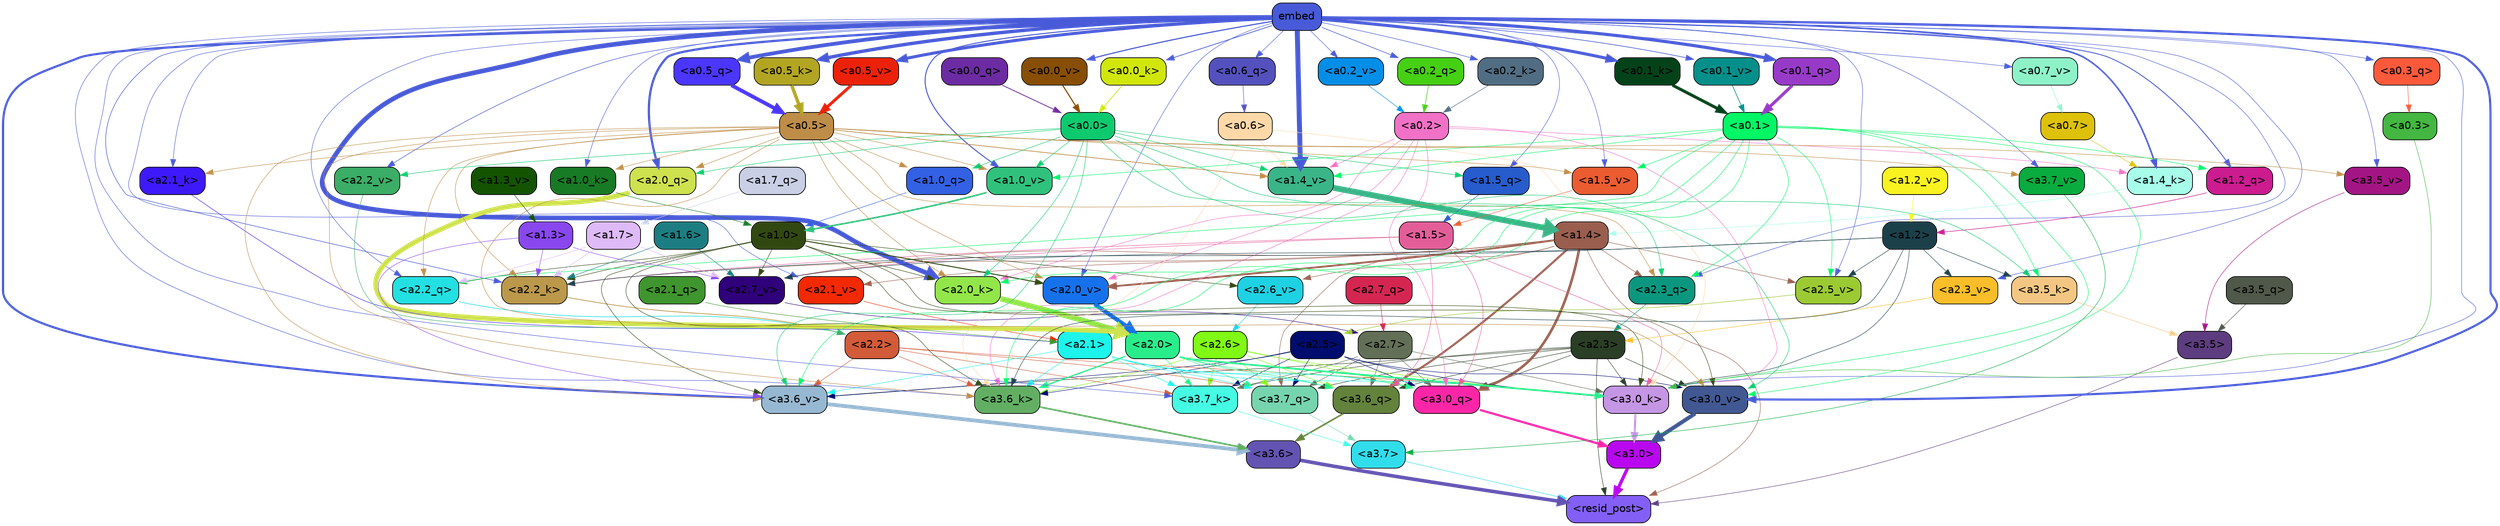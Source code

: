strict digraph "" {
	graph [bgcolor=transparent,
		layout=dot,
		overlap=false,
		splines=true
	];
	"<a3.7>"	[color=black,
		fillcolor="#31ddeb",
		fontname=Helvetica,
		shape=box,
		style="filled, rounded"];
	"<resid_post>"	[color=black,
		fillcolor="#835ff5",
		fontname=Helvetica,
		shape=box,
		style="filled, rounded"];
	"<a3.7>" -> "<resid_post>"	[color="#31ddeb",
		penwidth=0.6];
	"<a3.6>"	[color=black,
		fillcolor="#6353b2",
		fontname=Helvetica,
		shape=box,
		style="filled, rounded"];
	"<a3.6>" -> "<resid_post>"	[color="#6353b2",
		penwidth=4.646730065345764];
	"<a3.5>"	[color=black,
		fillcolor="#5d3d7f",
		fontname=Helvetica,
		shape=box,
		style="filled, rounded"];
	"<a3.5>" -> "<resid_post>"	[color="#5d3d7f",
		penwidth=0.6];
	"<a3.0>"	[color=black,
		fillcolor="#b908ef",
		fontname=Helvetica,
		shape=box,
		style="filled, rounded"];
	"<a3.0>" -> "<resid_post>"	[color="#b908ef",
		penwidth=4.323132634162903];
	"<a2.3>"	[color=black,
		fillcolor="#2b3e26",
		fontname=Helvetica,
		shape=box,
		style="filled, rounded"];
	"<a2.3>" -> "<resid_post>"	[color="#2b3e26",
		penwidth=0.6];
	"<a3.7_q>"	[color=black,
		fillcolor="#76d5ae",
		fontname=Helvetica,
		shape=box,
		style="filled, rounded"];
	"<a2.3>" -> "<a3.7_q>"	[color="#2b3e26",
		penwidth=0.6];
	"<a3.6_q>"	[color=black,
		fillcolor="#63823c",
		fontname=Helvetica,
		shape=box,
		style="filled, rounded"];
	"<a2.3>" -> "<a3.6_q>"	[color="#2b3e26",
		penwidth=0.6];
	"<a3.0_q>"	[color=black,
		fillcolor="#fb26a7",
		fontname=Helvetica,
		shape=box,
		style="filled, rounded"];
	"<a2.3>" -> "<a3.0_q>"	[color="#2b3e26",
		penwidth=0.6];
	"<a3.7_k>"	[color=black,
		fillcolor="#46fbe3",
		fontname=Helvetica,
		shape=box,
		style="filled, rounded"];
	"<a2.3>" -> "<a3.7_k>"	[color="#2b3e26",
		penwidth=0.6];
	"<a3.0_k>"	[color=black,
		fillcolor="#c596e4",
		fontname=Helvetica,
		shape=box,
		style="filled, rounded"];
	"<a2.3>" -> "<a3.0_k>"	[color="#2b3e26",
		penwidth=0.6];
	"<a3.6_v>"	[color=black,
		fillcolor="#97b8d2",
		fontname=Helvetica,
		shape=box,
		style="filled, rounded"];
	"<a2.3>" -> "<a3.6_v>"	[color="#2b3e26",
		penwidth=0.6];
	"<a3.0_v>"	[color=black,
		fillcolor="#415892",
		fontname=Helvetica,
		shape=box,
		style="filled, rounded"];
	"<a2.3>" -> "<a3.0_v>"	[color="#2b3e26",
		penwidth=0.6];
	"<a1.4>"	[color=black,
		fillcolor="#9a5e4e",
		fontname=Helvetica,
		shape=box,
		style="filled, rounded"];
	"<a1.4>" -> "<resid_post>"	[color="#9a5e4e",
		penwidth=0.6];
	"<a1.4>" -> "<a3.7_q>"	[color="#9a5e4e",
		penwidth=0.6];
	"<a1.4>" -> "<a3.6_q>"	[color="#9a5e4e",
		penwidth=2.700703263282776];
	"<a1.4>" -> "<a3.0_q>"	[color="#9a5e4e",
		penwidth=3.34255850315094];
	"<a2.3_q>"	[color=black,
		fillcolor="#0b977f",
		fontname=Helvetica,
		shape=box,
		style="filled, rounded"];
	"<a1.4>" -> "<a2.3_q>"	[color="#9a5e4e",
		penwidth=0.6];
	"<a2.2_k>"	[color=black,
		fillcolor="#bb984a",
		fontname=Helvetica,
		shape=box,
		style="filled, rounded"];
	"<a1.4>" -> "<a2.2_k>"	[color="#9a5e4e",
		penwidth=0.6];
	"<a2.7_v>"	[color=black,
		fillcolor="#2f017a",
		fontname=Helvetica,
		shape=box,
		style="filled, rounded"];
	"<a1.4>" -> "<a2.7_v>"	[color="#9a5e4e",
		penwidth=0.6];
	"<a2.6_v>"	[color=black,
		fillcolor="#1ed1e3",
		fontname=Helvetica,
		shape=box,
		style="filled, rounded"];
	"<a1.4>" -> "<a2.6_v>"	[color="#9a5e4e",
		penwidth=0.6];
	"<a2.5_v>"	[color=black,
		fillcolor="#9bca33",
		fontname=Helvetica,
		shape=box,
		style="filled, rounded"];
	"<a1.4>" -> "<a2.5_v>"	[color="#9a5e4e",
		penwidth=0.6];
	"<a2.1_v>"	[color=black,
		fillcolor="#f32902",
		fontname=Helvetica,
		shape=box,
		style="filled, rounded"];
	"<a1.4>" -> "<a2.1_v>"	[color="#9a5e4e",
		penwidth=0.6];
	"<a2.0_v>"	[color=black,
		fillcolor="#1672ec",
		fontname=Helvetica,
		shape=box,
		style="filled, rounded"];
	"<a1.4>" -> "<a2.0_v>"	[color="#9a5e4e",
		penwidth=2.387977123260498];
	"<a3.7_q>" -> "<a3.7>"	[color="#76d5ae",
		penwidth=0.6];
	"<a3.6_q>" -> "<a3.6>"	[color="#63823c",
		penwidth=2.03758105635643];
	"<a3.5_q>"	[color=black,
		fillcolor="#50584a",
		fontname=Helvetica,
		shape=box,
		style="filled, rounded"];
	"<a3.5_q>" -> "<a3.5>"	[color="#50584a",
		penwidth=0.6];
	"<a3.0_q>" -> "<a3.0>"	[color="#fb26a7",
		penwidth=2.8638100624084473];
	"<a3.7_k>" -> "<a3.7>"	[color="#46fbe3",
		penwidth=0.6];
	"<a3.6_k>"	[color=black,
		fillcolor="#62af64",
		fontname=Helvetica,
		shape=box,
		style="filled, rounded"];
	"<a3.6_k>" -> "<a3.6>"	[color="#62af64",
		penwidth=2.174198240041733];
	"<a3.5_k>"	[color=black,
		fillcolor="#f3c783",
		fontname=Helvetica,
		shape=box,
		style="filled, rounded"];
	"<a3.5_k>" -> "<a3.5>"	[color="#f3c783",
		penwidth=0.6];
	"<a3.0_k>" -> "<a3.0>"	[color="#c596e4",
		penwidth=2.6274144649505615];
	"<a3.7_v>"	[color=black,
		fillcolor="#0aab3f",
		fontname=Helvetica,
		shape=box,
		style="filled, rounded"];
	"<a3.7_v>" -> "<a3.7>"	[color="#0aab3f",
		penwidth=0.6];
	"<a3.6_v>" -> "<a3.6>"	[color="#97b8d2",
		penwidth=5.002329230308533];
	"<a3.5_v>"	[color=black,
		fillcolor="#a41584",
		fontname=Helvetica,
		shape=box,
		style="filled, rounded"];
	"<a3.5_v>" -> "<a3.5>"	[color="#a41584",
		penwidth=0.6];
	"<a3.0_v>" -> "<a3.0>"	[color="#415892",
		penwidth=5.188832879066467];
	"<a2.7>"	[color=black,
		fillcolor="#636f57",
		fontname=Helvetica,
		shape=box,
		style="filled, rounded"];
	"<a2.7>" -> "<a3.7_q>"	[color="#636f57",
		penwidth=0.6];
	"<a2.7>" -> "<a3.6_q>"	[color="#636f57",
		penwidth=0.6];
	"<a2.7>" -> "<a3.0_q>"	[color="#636f57",
		penwidth=0.6];
	"<a2.7>" -> "<a3.7_k>"	[color="#636f57",
		penwidth=0.6];
	"<a2.7>" -> "<a3.0_k>"	[color="#636f57",
		penwidth=0.6];
	"<a2.6>"	[color=black,
		fillcolor="#80f914",
		fontname=Helvetica,
		shape=box,
		style="filled, rounded"];
	"<a2.6>" -> "<a3.7_q>"	[color="#80f914",
		penwidth=0.6];
	"<a2.6>" -> "<a3.6_q>"	[color="#80f914",
		penwidth=0.6];
	"<a2.6>" -> "<a3.0_q>"	[color="#80f914",
		penwidth=0.6];
	"<a2.6>" -> "<a3.7_k>"	[color="#80f914",
		penwidth=0.6];
	"<a2.6>" -> "<a3.6_k>"	[color="#80f914",
		penwidth=0.6];
	"<a2.6>" -> "<a3.0_k>"	[color="#80f914",
		penwidth=0.6];
	"<a2.5>"	[color=black,
		fillcolor="#000c6e",
		fontname=Helvetica,
		shape=box,
		style="filled, rounded"];
	"<a2.5>" -> "<a3.7_q>"	[color="#000c6e",
		penwidth=0.6];
	"<a2.5>" -> "<a3.0_q>"	[color="#000c6e",
		penwidth=0.6];
	"<a2.5>" -> "<a3.7_k>"	[color="#000c6e",
		penwidth=0.6];
	"<a2.5>" -> "<a3.6_k>"	[color="#000c6e",
		penwidth=0.6];
	"<a2.5>" -> "<a3.0_k>"	[color="#000c6e",
		penwidth=0.6];
	"<a2.5>" -> "<a3.6_v>"	[color="#000c6e",
		penwidth=0.6];
	"<a2.5>" -> "<a3.0_v>"	[color="#000c6e",
		penwidth=0.6];
	"<a2.2>"	[color=black,
		fillcolor="#d25b39",
		fontname=Helvetica,
		shape=box,
		style="filled, rounded"];
	"<a2.2>" -> "<a3.7_q>"	[color="#d25b39",
		penwidth=0.6];
	"<a2.2>" -> "<a3.7_k>"	[color="#d25b39",
		penwidth=0.6];
	"<a2.2>" -> "<a3.6_k>"	[color="#d25b39",
		penwidth=0.6];
	"<a2.2>" -> "<a3.0_k>"	[color="#d25b39",
		penwidth=0.6];
	"<a2.2>" -> "<a3.6_v>"	[color="#d25b39",
		penwidth=0.6];
	"<a2.1>"	[color=black,
		fillcolor="#1df4eb",
		fontname=Helvetica,
		shape=box,
		style="filled, rounded"];
	"<a2.1>" -> "<a3.7_q>"	[color="#1df4eb",
		penwidth=0.6];
	"<a2.1>" -> "<a3.6_q>"	[color="#1df4eb",
		penwidth=0.6];
	"<a2.1>" -> "<a3.0_q>"	[color="#1df4eb",
		penwidth=0.6];
	"<a2.1>" -> "<a3.7_k>"	[color="#1df4eb",
		penwidth=0.6];
	"<a2.1>" -> "<a3.6_k>"	[color="#1df4eb",
		penwidth=0.6];
	"<a2.1>" -> "<a3.0_k>"	[color="#1df4eb",
		penwidth=0.6];
	"<a2.1>" -> "<a3.6_v>"	[color="#1df4eb",
		penwidth=0.6];
	"<a2.0>"	[color=black,
		fillcolor="#29ed8b",
		fontname=Helvetica,
		shape=box,
		style="filled, rounded"];
	"<a2.0>" -> "<a3.7_q>"	[color="#29ed8b",
		penwidth=0.6];
	"<a2.0>" -> "<a3.6_q>"	[color="#29ed8b",
		penwidth=0.6];
	"<a2.0>" -> "<a3.0_q>"	[color="#29ed8b",
		penwidth=0.6];
	"<a2.0>" -> "<a3.7_k>"	[color="#29ed8b",
		penwidth=0.6];
	"<a2.0>" -> "<a3.6_k>"	[color="#29ed8b",
		penwidth=1.6454488784074783];
	"<a2.0>" -> "<a3.0_k>"	[color="#29ed8b",
		penwidth=2.2218968719244003];
	"<a1.5>"	[color=black,
		fillcolor="#e35e99",
		fontname=Helvetica,
		shape=box,
		style="filled, rounded"];
	"<a1.5>" -> "<a3.6_q>"	[color="#e35e99",
		penwidth=0.6];
	"<a1.5>" -> "<a3.0_q>"	[color="#e35e99",
		penwidth=0.6];
	"<a1.5>" -> "<a3.0_k>"	[color="#e35e99",
		penwidth=0.6];
	"<a1.5>" -> "<a2.2_k>"	[color="#e35e99",
		penwidth=0.6];
	"<a1.5>" -> "<a2.7_v>"	[color="#e35e99",
		penwidth=0.6];
	"<a0.2>"	[color=black,
		fillcolor="#f171c6",
		fontname=Helvetica,
		shape=box,
		style="filled, rounded"];
	"<a0.2>" -> "<a3.0_q>"	[color="#f171c6",
		penwidth=0.6];
	"<a0.2>" -> "<a3.6_k>"	[color="#f171c6",
		penwidth=0.6];
	"<a0.2>" -> "<a3.0_k>"	[color="#f171c6",
		penwidth=0.6];
	"<a2.0_k>"	[color=black,
		fillcolor="#93e649",
		fontname=Helvetica,
		shape=box,
		style="filled, rounded"];
	"<a0.2>" -> "<a2.0_k>"	[color="#f171c6",
		penwidth=0.6];
	"<a0.2>" -> "<a2.0_v>"	[color="#f171c6",
		penwidth=0.6];
	"<a1.4_k>"	[color=black,
		fillcolor="#a7fde9",
		fontname=Helvetica,
		shape=box,
		style="filled, rounded"];
	"<a0.2>" -> "<a1.4_k>"	[color="#f171c6",
		penwidth=0.6];
	"<a1.4_v>"	[color=black,
		fillcolor="#3ab588",
		fontname=Helvetica,
		shape=box,
		style="filled, rounded"];
	"<a0.2>" -> "<a1.4_v>"	[color="#f171c6",
		penwidth=0.6];
	embed	[color=black,
		fillcolor="#485ad7",
		fontname=Helvetica,
		shape=box,
		style="filled, rounded"];
	embed -> "<a3.7_k>"	[color="#485ad7",
		penwidth=0.6];
	embed -> "<a3.6_k>"	[color="#485ad7",
		penwidth=0.6];
	embed -> "<a3.0_k>"	[color="#485ad7",
		penwidth=0.6];
	embed -> "<a3.7_v>"	[color="#485ad7",
		penwidth=0.6];
	embed -> "<a3.6_v>"	[color="#485ad7",
		penwidth=2.8301228284835815];
	embed -> "<a3.5_v>"	[color="#485ad7",
		penwidth=0.6];
	embed -> "<a3.0_v>"	[color="#485ad7",
		penwidth=2.7660785913467407];
	embed -> "<a2.3_q>"	[color="#485ad7",
		penwidth=0.6];
	"<a2.2_q>"	[color=black,
		fillcolor="#23e0e2",
		fontname=Helvetica,
		shape=box,
		style="filled, rounded"];
	embed -> "<a2.2_q>"	[color="#485ad7",
		penwidth=0.6];
	"<a2.0_q>"	[color=black,
		fillcolor="#cee14e",
		fontname=Helvetica,
		shape=box,
		style="filled, rounded"];
	embed -> "<a2.0_q>"	[color="#485ad7",
		penwidth=2.918822765350342];
	embed -> "<a2.2_k>"	[color="#485ad7",
		penwidth=0.7099294662475586];
	"<a2.1_k>"	[color=black,
		fillcolor="#3e19fb",
		fontname=Helvetica,
		shape=box,
		style="filled, rounded"];
	embed -> "<a2.1_k>"	[color="#485ad7",
		penwidth=0.6];
	embed -> "<a2.0_k>"	[color="#485ad7",
		penwidth=6.075345039367676];
	embed -> "<a2.5_v>"	[color="#485ad7",
		penwidth=0.6];
	"<a2.3_v>"	[color=black,
		fillcolor="#f9be29",
		fontname=Helvetica,
		shape=box,
		style="filled, rounded"];
	embed -> "<a2.3_v>"	[color="#485ad7",
		penwidth=0.6];
	"<a2.2_v>"	[color=black,
		fillcolor="#3bad66",
		fontname=Helvetica,
		shape=box,
		style="filled, rounded"];
	embed -> "<a2.2_v>"	[color="#485ad7",
		penwidth=0.6909599304199219];
	embed -> "<a2.1_v>"	[color="#485ad7",
		penwidth=0.6];
	embed -> "<a2.0_v>"	[color="#485ad7",
		penwidth=0.6];
	"<a1.5_q>"	[color=black,
		fillcolor="#275ccc",
		fontname=Helvetica,
		shape=box,
		style="filled, rounded"];
	embed -> "<a1.5_q>"	[color="#485ad7",
		penwidth=0.6];
	"<a1.2_q>"	[color=black,
		fillcolor="#cc1c90",
		fontname=Helvetica,
		shape=box,
		style="filled, rounded"];
	embed -> "<a1.2_q>"	[color="#485ad7",
		penwidth=1.1075286865234375];
	embed -> "<a1.4_k>"	[color="#485ad7",
		penwidth=2.043105125427246];
	"<a1.0_k>"	[color=black,
		fillcolor="#187a25",
		fontname=Helvetica,
		shape=box,
		style="filled, rounded"];
	embed -> "<a1.0_k>"	[color="#485ad7",
		penwidth=0.6];
	"<a1.5_v>"	[color=black,
		fillcolor="#eb5c31",
		fontname=Helvetica,
		shape=box,
		style="filled, rounded"];
	embed -> "<a1.5_v>"	[color="#485ad7",
		penwidth=0.6];
	embed -> "<a1.4_v>"	[color="#485ad7",
		penwidth=6.46385931968689];
	"<a1.0_v>"	[color=black,
		fillcolor="#30c27d",
		fontname=Helvetica,
		shape=box,
		style="filled, rounded"];
	embed -> "<a1.0_v>"	[color="#485ad7",
		penwidth=1.273291826248169];
	"<a0.6_q>"	[color=black,
		fillcolor="#5451be",
		fontname=Helvetica,
		shape=box,
		style="filled, rounded"];
	embed -> "<a0.6_q>"	[color="#485ad7",
		penwidth=0.6];
	"<a0.5_q>"	[color=black,
		fillcolor="#4a36ff",
		fontname=Helvetica,
		shape=box,
		style="filled, rounded"];
	embed -> "<a0.5_q>"	[color="#485ad7",
		penwidth=4.941530704498291];
	"<a0.3_q>"	[color=black,
		fillcolor="#fc593b",
		fontname=Helvetica,
		shape=box,
		style="filled, rounded"];
	embed -> "<a0.3_q>"	[color="#485ad7",
		penwidth=0.6];
	"<a0.2_q>"	[color=black,
		fillcolor="#45d013",
		fontname=Helvetica,
		shape=box,
		style="filled, rounded"];
	embed -> "<a0.2_q>"	[color="#485ad7",
		penwidth=0.739351749420166];
	"<a0.1_q>"	[color=black,
		fillcolor="#983ac8",
		fontname=Helvetica,
		shape=box,
		style="filled, rounded"];
	embed -> "<a0.1_q>"	[color="#485ad7",
		penwidth=4.043742418289185];
	"<a0.5_k>"	[color=black,
		fillcolor="#b2a522",
		fontname=Helvetica,
		shape=box,
		style="filled, rounded"];
	embed -> "<a0.5_k>"	[color="#485ad7",
		penwidth=4.426396369934082];
	"<a0.2_k>"	[color=black,
		fillcolor="#516d83",
		fontname=Helvetica,
		shape=box,
		style="filled, rounded"];
	embed -> "<a0.2_k>"	[color="#485ad7",
		penwidth=0.6546797752380371];
	"<a0.1_k>"	[color=black,
		fillcolor="#04421a",
		fontname=Helvetica,
		shape=box,
		style="filled, rounded"];
	embed -> "<a0.1_k>"	[color="#485ad7",
		penwidth=3.930372714996338];
	"<a0.0_k>"	[color=black,
		fillcolor="#d1e60b",
		fontname=Helvetica,
		shape=box,
		style="filled, rounded"];
	embed -> "<a0.0_k>"	[color="#485ad7",
		penwidth=0.9408226013183594];
	"<a0.7_v>"	[color=black,
		fillcolor="#8ef2c9",
		fontname=Helvetica,
		shape=box,
		style="filled, rounded"];
	embed -> "<a0.7_v>"	[color="#485ad7",
		penwidth=0.6];
	"<a0.5_v>"	[color=black,
		fillcolor="#ec2109",
		fontname=Helvetica,
		shape=box,
		style="filled, rounded"];
	embed -> "<a0.5_v>"	[color="#485ad7",
		penwidth=3.920696496963501];
	"<a0.2_v>"	[color=black,
		fillcolor="#058ee8",
		fontname=Helvetica,
		shape=box,
		style="filled, rounded"];
	embed -> "<a0.2_v>"	[color="#485ad7",
		penwidth=0.6];
	"<a0.1_v>"	[color=black,
		fillcolor="#048f8a",
		fontname=Helvetica,
		shape=box,
		style="filled, rounded"];
	embed -> "<a0.1_v>"	[color="#485ad7",
		penwidth=0.8145098686218262];
	"<a0.0_v>"	[color=black,
		fillcolor="#874e04",
		fontname=Helvetica,
		shape=box,
		style="filled, rounded"];
	embed -> "<a0.0_v>"	[color="#485ad7",
		penwidth=1.426530361175537];
	"<a1.2>"	[color=black,
		fillcolor="#1b404a",
		fontname=Helvetica,
		shape=box,
		style="filled, rounded"];
	"<a1.2>" -> "<a3.6_k>"	[color="#1b404a",
		penwidth=0.6];
	"<a1.2>" -> "<a3.5_k>"	[color="#1b404a",
		penwidth=0.6];
	"<a1.2>" -> "<a3.0_k>"	[color="#1b404a",
		penwidth=0.6];
	"<a1.2>" -> "<a2.2_k>"	[color="#1b404a",
		penwidth=0.6];
	"<a1.2>" -> "<a2.7_v>"	[color="#1b404a",
		penwidth=0.6];
	"<a1.2>" -> "<a2.5_v>"	[color="#1b404a",
		penwidth=0.6];
	"<a1.2>" -> "<a2.3_v>"	[color="#1b404a",
		penwidth=0.6];
	"<a1.0>"	[color=black,
		fillcolor="#324811",
		fontname=Helvetica,
		shape=box,
		style="filled, rounded"];
	"<a1.0>" -> "<a3.6_k>"	[color="#324811",
		penwidth=0.6];
	"<a1.0>" -> "<a3.0_k>"	[color="#324811",
		penwidth=0.6];
	"<a1.0>" -> "<a3.6_v>"	[color="#324811",
		penwidth=0.6];
	"<a1.0>" -> "<a3.0_v>"	[color="#324811",
		penwidth=0.6];
	"<a1.0>" -> "<a2.2_q>"	[color="#324811",
		penwidth=0.6];
	"<a1.0>" -> "<a2.2_k>"	[color="#324811",
		penwidth=0.6];
	"<a1.0>" -> "<a2.0_k>"	[color="#324811",
		penwidth=0.6];
	"<a1.0>" -> "<a2.7_v>"	[color="#324811",
		penwidth=0.6];
	"<a1.0>" -> "<a2.6_v>"	[color="#324811",
		penwidth=0.6];
	"<a1.0>" -> "<a2.0_v>"	[color="#324811",
		penwidth=1.2435333728790283];
	"<a0.6>"	[color=black,
		fillcolor="#ffd8a8",
		fontname=Helvetica,
		shape=box,
		style="filled, rounded"];
	"<a0.6>" -> "<a3.6_k>"	[color="#ffd8a8",
		penwidth=0.6];
	"<a0.6>" -> "<a3.0_k>"	[color="#ffd8a8",
		penwidth=0.6];
	"<a0.6>" -> "<a1.4_v>"	[color="#ffd8a8",
		penwidth=0.6];
	"<a0.5>"	[color=black,
		fillcolor="#be8d48",
		fontname=Helvetica,
		shape=box,
		style="filled, rounded"];
	"<a0.5>" -> "<a3.6_k>"	[color="#be8d48",
		penwidth=0.6];
	"<a0.5>" -> "<a3.7_v>"	[color="#be8d48",
		penwidth=0.6];
	"<a0.5>" -> "<a3.6_v>"	[color="#be8d48",
		penwidth=0.6];
	"<a0.5>" -> "<a3.5_v>"	[color="#be8d48",
		penwidth=0.6];
	"<a0.5>" -> "<a3.0_v>"	[color="#be8d48",
		penwidth=0.6124261617660522];
	"<a0.5>" -> "<a2.3_q>"	[color="#be8d48",
		penwidth=0.6];
	"<a0.5>" -> "<a2.2_q>"	[color="#be8d48",
		penwidth=0.6];
	"<a0.5>" -> "<a2.0_q>"	[color="#be8d48",
		penwidth=0.6];
	"<a0.5>" -> "<a2.2_k>"	[color="#be8d48",
		penwidth=0.6];
	"<a0.5>" -> "<a2.1_k>"	[color="#be8d48",
		penwidth=0.6];
	"<a0.5>" -> "<a2.0_k>"	[color="#be8d48",
		penwidth=0.6112704277038574];
	"<a0.5>" -> "<a2.0_v>"	[color="#be8d48",
		penwidth=0.6];
	"<a1.0_q>"	[color=black,
		fillcolor="#3361e3",
		fontname=Helvetica,
		shape=box,
		style="filled, rounded"];
	"<a0.5>" -> "<a1.0_q>"	[color="#be8d48",
		penwidth=0.6];
	"<a0.5>" -> "<a1.0_k>"	[color="#be8d48",
		penwidth=0.6];
	"<a0.5>" -> "<a1.5_v>"	[color="#be8d48",
		penwidth=0.6];
	"<a0.5>" -> "<a1.4_v>"	[color="#be8d48",
		penwidth=0.9145197868347168];
	"<a0.5>" -> "<a1.0_v>"	[color="#be8d48",
		penwidth=0.6];
	"<a0.1>"	[color=black,
		fillcolor="#03f665",
		fontname=Helvetica,
		shape=box,
		style="filled, rounded"];
	"<a0.1>" -> "<a3.6_k>"	[color="#03f665",
		penwidth=0.6];
	"<a0.1>" -> "<a3.5_k>"	[color="#03f665",
		penwidth=0.6];
	"<a0.1>" -> "<a3.0_k>"	[color="#03f665",
		penwidth=0.6];
	"<a0.1>" -> "<a3.6_v>"	[color="#03f665",
		penwidth=0.6];
	"<a0.1>" -> "<a3.0_v>"	[color="#03f665",
		penwidth=0.6];
	"<a0.1>" -> "<a2.3_q>"	[color="#03f665",
		penwidth=0.6];
	"<a0.1>" -> "<a2.2_q>"	[color="#03f665",
		penwidth=0.6];
	"<a0.1>" -> "<a2.0_k>"	[color="#03f665",
		penwidth=0.6];
	"<a0.1>" -> "<a2.5_v>"	[color="#03f665",
		penwidth=0.6];
	"<a0.1>" -> "<a1.2_q>"	[color="#03f665",
		penwidth=0.6];
	"<a0.1>" -> "<a1.5_v>"	[color="#03f665",
		penwidth=0.6];
	"<a0.1>" -> "<a1.4_v>"	[color="#03f665",
		penwidth=0.6];
	"<a0.1>" -> "<a1.0_v>"	[color="#03f665",
		penwidth=0.6];
	"<a0.0>"	[color=black,
		fillcolor="#0eca6f",
		fontname=Helvetica,
		shape=box,
		style="filled, rounded"];
	"<a0.0>" -> "<a3.5_k>"	[color="#0eca6f",
		penwidth=0.6];
	"<a0.0>" -> "<a3.6_v>"	[color="#0eca6f",
		penwidth=0.6];
	"<a0.0>" -> "<a3.0_v>"	[color="#0eca6f",
		penwidth=0.6];
	"<a0.0>" -> "<a2.3_q>"	[color="#0eca6f",
		penwidth=0.6];
	"<a0.0>" -> "<a2.0_q>"	[color="#0eca6f",
		penwidth=0.6];
	"<a0.0>" -> "<a2.0_k>"	[color="#0eca6f",
		penwidth=0.6];
	"<a0.0>" -> "<a2.2_v>"	[color="#0eca6f",
		penwidth=0.6];
	"<a0.0>" -> "<a1.5_q>"	[color="#0eca6f",
		penwidth=0.6];
	"<a0.0>" -> "<a1.0_q>"	[color="#0eca6f",
		penwidth=0.6];
	"<a0.0>" -> "<a1.4_v>"	[color="#0eca6f",
		penwidth=0.6];
	"<a0.0>" -> "<a1.0_v>"	[color="#0eca6f",
		penwidth=0.6];
	"<a0.3>"	[color=black,
		fillcolor="#43b741",
		fontname=Helvetica,
		shape=box,
		style="filled, rounded"];
	"<a0.3>" -> "<a3.0_k>"	[color="#43b741",
		penwidth=0.6];
	"<a1.3>"	[color=black,
		fillcolor="#8947ee",
		fontname=Helvetica,
		shape=box,
		style="filled, rounded"];
	"<a1.3>" -> "<a3.6_v>"	[color="#8947ee",
		penwidth=0.6];
	"<a1.3>" -> "<a2.2_k>"	[color="#8947ee",
		penwidth=0.6];
	"<a1.3>" -> "<a2.7_v>"	[color="#8947ee",
		penwidth=0.6];
	"<a2.7_q>"	[color=black,
		fillcolor="#d42651",
		fontname=Helvetica,
		shape=box,
		style="filled, rounded"];
	"<a2.7_q>" -> "<a2.7>"	[color="#d42651",
		penwidth=0.6];
	"<a2.3_q>" -> "<a2.3>"	[color="#0b977f",
		penwidth=0.6];
	"<a2.2_q>" -> "<a2.2>"	[color="#23e0e2",
		penwidth=0.8114519119262695];
	"<a2.1_q>"	[color=black,
		fillcolor="#3f952e",
		fontname=Helvetica,
		shape=box,
		style="filled, rounded"];
	"<a2.1_q>" -> "<a2.1>"	[color="#3f952e",
		penwidth=0.6];
	"<a2.0_q>" -> "<a2.0>"	[color="#cee14e",
		penwidth=6.2323237657547];
	"<a2.2_k>" -> "<a2.2>"	[color="#bb984a",
		penwidth=0.9331893920898438];
	"<a2.1_k>" -> "<a2.1>"	[color="#3e19fb",
		penwidth=0.6];
	"<a2.0_k>" -> "<a2.0>"	[color="#93e649",
		penwidth=7.158664226531982];
	"<a2.7_v>" -> "<a2.7>"	[color="#2f017a",
		penwidth=0.6];
	"<a2.6_v>" -> "<a2.6>"	[color="#1ed1e3",
		penwidth=0.6];
	"<a2.5_v>" -> "<a2.5>"	[color="#9bca33",
		penwidth=0.6657319068908691];
	"<a2.3_v>" -> "<a2.3>"	[color="#f9be29",
		penwidth=0.6];
	"<a2.2_v>" -> "<a2.2>"	[color="#3bad66",
		penwidth=0.6];
	"<a2.1_v>" -> "<a2.1>"	[color="#f32902",
		penwidth=0.6];
	"<a2.0_v>" -> "<a2.0>"	[color="#1672ec",
		penwidth=5.380099236965179];
	"<a1.7>"	[color=black,
		fillcolor="#debaf6",
		fontname=Helvetica,
		shape=box,
		style="filled, rounded"];
	"<a1.7>" -> "<a2.2_q>"	[color="#debaf6",
		penwidth=0.6];
	"<a1.7>" -> "<a2.2_k>"	[color="#debaf6",
		penwidth=0.6];
	"<a1.7>" -> "<a2.7_v>"	[color="#debaf6",
		penwidth=0.6];
	"<a1.6>"	[color=black,
		fillcolor="#1c7e82",
		fontname=Helvetica,
		shape=box,
		style="filled, rounded"];
	"<a1.6>" -> "<a2.2_k>"	[color="#1c7e82",
		penwidth=0.6];
	"<a1.6>" -> "<a2.7_v>"	[color="#1c7e82",
		penwidth=0.6];
	"<a1.7_q>"	[color=black,
		fillcolor="#c9d0e5",
		fontname=Helvetica,
		shape=box,
		style="filled, rounded"];
	"<a1.7_q>" -> "<a1.7>"	[color="#c9d0e5",
		penwidth=0.6];
	"<a1.5_q>" -> "<a1.5>"	[color="#275ccc",
		penwidth=0.6];
	"<a1.2_q>" -> "<a1.2>"	[color="#cc1c90",
		penwidth=0.6965713500976562];
	"<a1.0_q>" -> "<a1.0>"	[color="#3361e3",
		penwidth=0.6];
	"<a1.4_k>" -> "<a1.4>"	[color="#a7fde9",
		penwidth=0.6];
	"<a1.0_k>" -> "<a1.0>"	[color="#187a25",
		penwidth=0.6];
	"<a1.5_v>" -> "<a1.5>"	[color="#eb5c31",
		penwidth=0.6];
	"<a1.4_v>" -> "<a1.4>"	[color="#3ab588",
		penwidth=7.649995803833008];
	"<a1.3_v>"	[color=black,
		fillcolor="#135301",
		fontname=Helvetica,
		shape=box,
		style="filled, rounded"];
	"<a1.3_v>" -> "<a1.3>"	[color="#135301",
		penwidth=0.6];
	"<a1.2_v>"	[color=black,
		fillcolor="#f9f221",
		fontname=Helvetica,
		shape=box,
		style="filled, rounded"];
	"<a1.2_v>" -> "<a1.2>"	[color="#f9f221",
		penwidth=0.6];
	"<a1.0_v>" -> "<a1.0>"	[color="#30c27d",
		penwidth=2.050852060317993];
	"<a0.7>"	[color=black,
		fillcolor="#ddc10b",
		fontname=Helvetica,
		shape=box,
		style="filled, rounded"];
	"<a0.7>" -> "<a1.4_k>"	[color="#ddc10b",
		penwidth=0.6];
	"<a0.6_q>" -> "<a0.6>"	[color="#5451be",
		penwidth=0.6];
	"<a0.5_q>" -> "<a0.5>"	[color="#4a36ff",
		penwidth=4.9415271282196045];
	"<a0.3_q>" -> "<a0.3>"	[color="#fc593b",
		penwidth=0.6];
	"<a0.2_q>" -> "<a0.2>"	[color="#45d013",
		penwidth=0.7393593788146973];
	"<a0.1_q>" -> "<a0.1>"	[color="#983ac8",
		penwidth=4.0437469482421875];
	"<a0.0_q>"	[color=black,
		fillcolor="#6c2ba2",
		fontname=Helvetica,
		shape=box,
		style="filled, rounded"];
	"<a0.0_q>" -> "<a0.0>"	[color="#6c2ba2",
		penwidth=1.0526800155639648];
	"<a0.5_k>" -> "<a0.5>"	[color="#b2a522",
		penwidth=4.382697105407715];
	"<a0.2_k>" -> "<a0.2>"	[color="#516d83",
		penwidth=0.6394491195678711];
	"<a0.1_k>" -> "<a0.1>"	[color="#04421a",
		penwidth=3.9428932666778564];
	"<a0.0_k>" -> "<a0.0>"	[color="#d1e60b",
		penwidth=0.9280776977539062];
	"<a0.7_v>" -> "<a0.7>"	[color="#8ef2c9",
		penwidth=0.6];
	"<a0.5_v>" -> "<a0.5>"	[color="#ec2109",
		penwidth=3.8846328258514404];
	"<a0.2_v>" -> "<a0.2>"	[color="#058ee8",
		penwidth=0.6];
	"<a0.1_v>" -> "<a0.1>"	[color="#048f8a",
		penwidth=0.8284716606140137];
	"<a0.0_v>" -> "<a0.0>"	[color="#874e04",
		penwidth=1.44976806640625];
}
